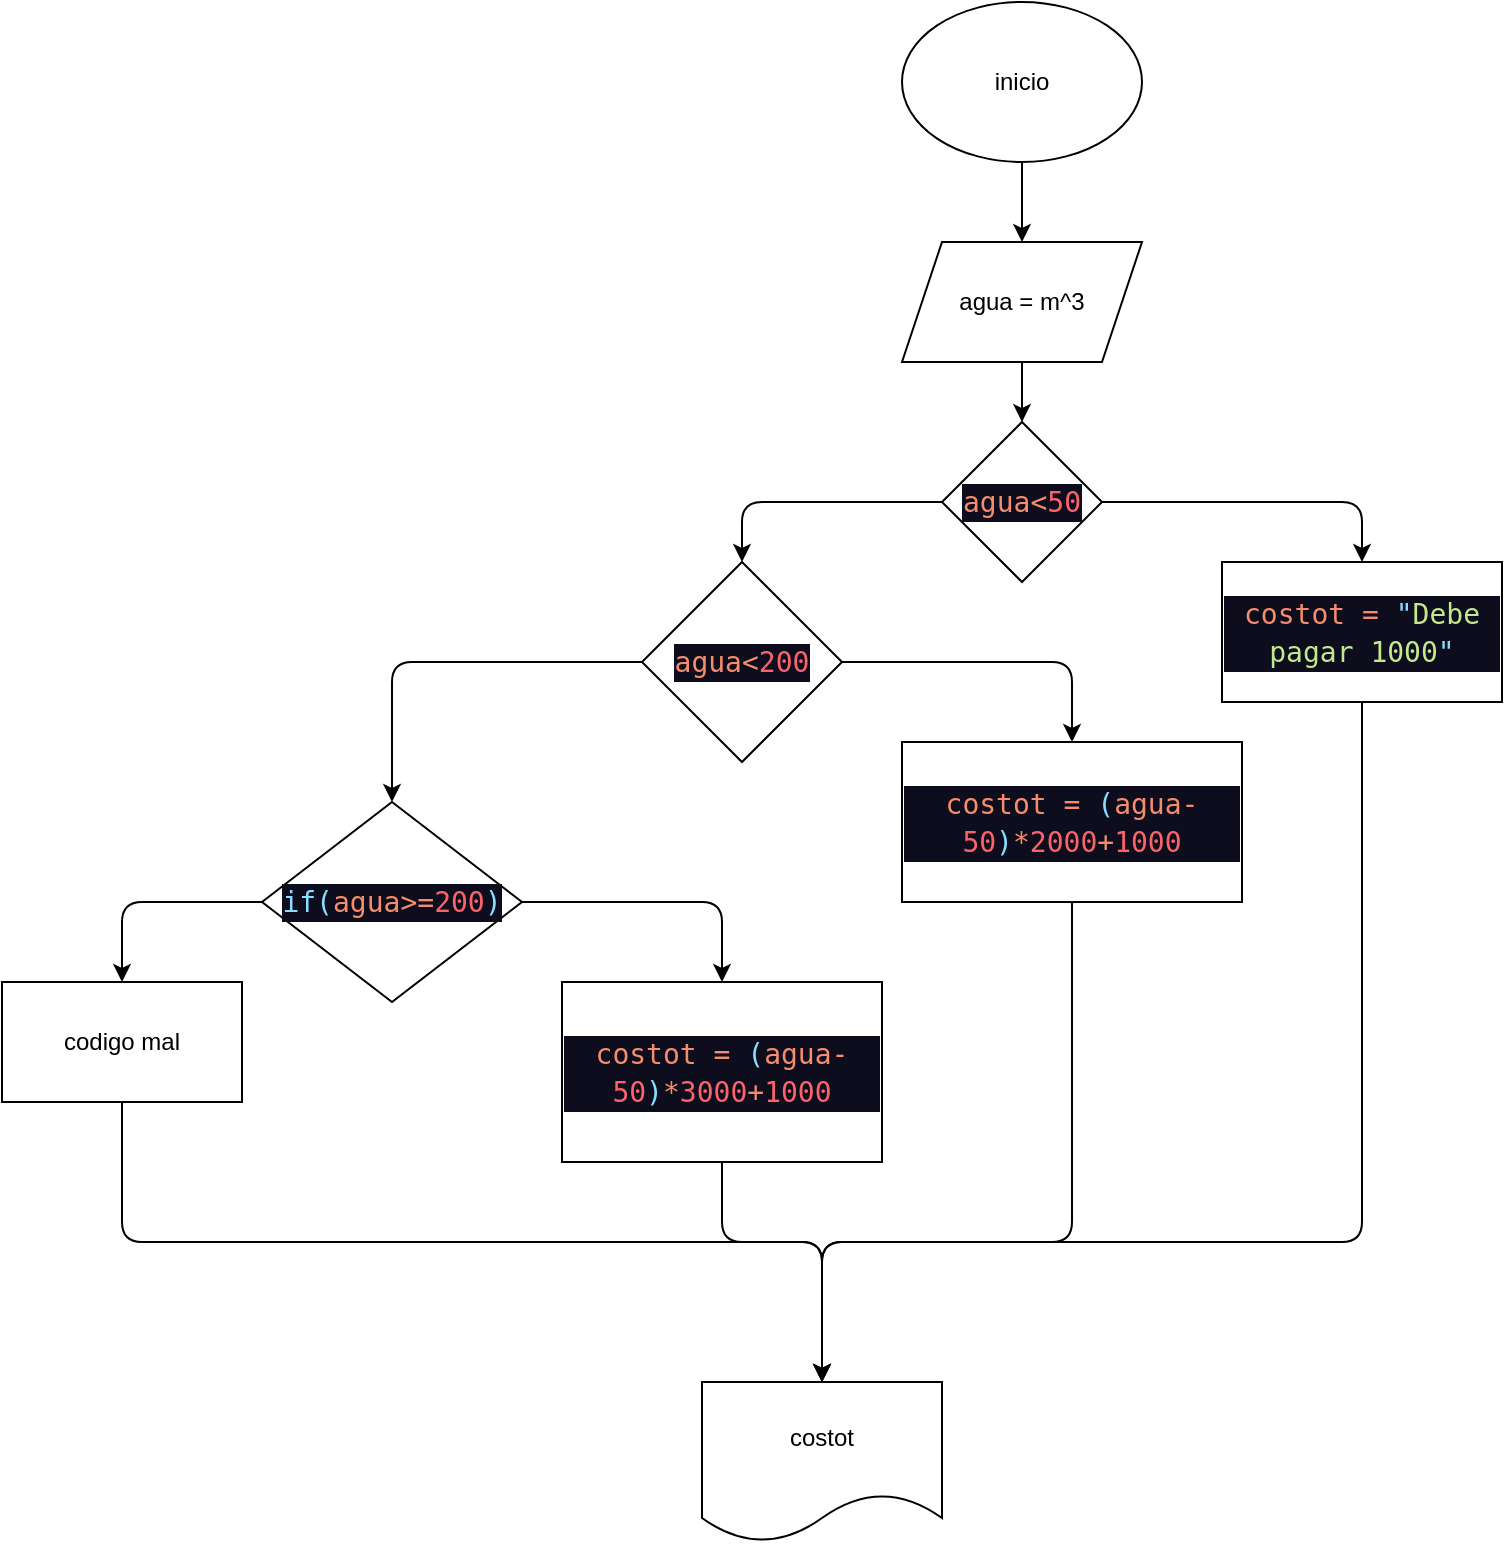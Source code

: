 <mxfile>
    <diagram id="h41tIg1SNWZWPz2I5nP0" name="Page-1">
        <mxGraphModel dx="1190" dy="264" grid="1" gridSize="10" guides="1" tooltips="1" connect="1" arrows="1" fold="1" page="1" pageScale="1" pageWidth="850" pageHeight="1100" math="0" shadow="0">
            <root>
                <mxCell id="0"/>
                <mxCell id="1" parent="0"/>
                <mxCell id="4" value="" style="edgeStyle=none;html=1;" edge="1" parent="1" source="2" target="3">
                    <mxGeometry relative="1" as="geometry"/>
                </mxCell>
                <mxCell id="2" value="inicio" style="ellipse;whiteSpace=wrap;html=1;" vertex="1" parent="1">
                    <mxGeometry x="260" y="70" width="120" height="80" as="geometry"/>
                </mxCell>
                <mxCell id="6" value="" style="edgeStyle=none;html=1;" edge="1" parent="1" source="3" target="5">
                    <mxGeometry relative="1" as="geometry"/>
                </mxCell>
                <mxCell id="3" value="agua = m^3" style="shape=parallelogram;perimeter=parallelogramPerimeter;whiteSpace=wrap;html=1;fixedSize=1;" vertex="1" parent="1">
                    <mxGeometry x="260" y="190" width="120" height="60" as="geometry"/>
                </mxCell>
                <mxCell id="8" value="" style="edgeStyle=none;html=1;" edge="1" parent="1" source="5" target="7">
                    <mxGeometry relative="1" as="geometry">
                        <Array as="points">
                            <mxPoint x="490" y="320"/>
                        </Array>
                    </mxGeometry>
                </mxCell>
                <mxCell id="25" style="edgeStyle=none;html=1;exitX=0;exitY=0.5;exitDx=0;exitDy=0;entryX=0.5;entryY=0;entryDx=0;entryDy=0;" edge="1" parent="1" source="5" target="9">
                    <mxGeometry relative="1" as="geometry">
                        <Array as="points">
                            <mxPoint x="180" y="320"/>
                        </Array>
                    </mxGeometry>
                </mxCell>
                <mxCell id="5" value="&lt;div style=&quot;color: rgb(255, 255, 255); background-color: rgb(13, 13, 29); font-family: &amp;quot;Droid Sans Mono&amp;quot;, &amp;quot;monospace&amp;quot;, monospace; font-size: 14px; line-height: 19px;&quot;&gt;&lt;span style=&quot;color: #f78c6c;&quot;&gt;agua&amp;lt;&lt;/span&gt;&lt;span style=&quot;color: #fc626a;&quot;&gt;50&lt;/span&gt;&lt;/div&gt;" style="rhombus;whiteSpace=wrap;html=1;" vertex="1" parent="1">
                    <mxGeometry x="280" y="280" width="80" height="80" as="geometry"/>
                </mxCell>
                <mxCell id="32" style="edgeStyle=none;html=1;entryX=0.5;entryY=0;entryDx=0;entryDy=0;" edge="1" parent="1" source="7" target="28">
                    <mxGeometry relative="1" as="geometry">
                        <Array as="points">
                            <mxPoint x="490" y="690"/>
                            <mxPoint x="220" y="690"/>
                        </Array>
                    </mxGeometry>
                </mxCell>
                <mxCell id="7" value="&lt;div style=&quot;color: rgb(255, 255, 255); background-color: rgb(13, 13, 29); font-family: &amp;quot;Droid Sans Mono&amp;quot;, &amp;quot;monospace&amp;quot;, monospace; font-size: 14px; line-height: 19px;&quot;&gt;&lt;span style=&quot;color: #f78c6c;&quot;&gt;costot = &lt;/span&gt;&lt;span style=&quot;color: #89ddff;&quot;&gt;&quot;&lt;/span&gt;&lt;span style=&quot;color: #c3e88d;&quot;&gt;Debe pagar 1000&lt;/span&gt;&lt;span style=&quot;color: #89ddff;&quot;&gt;&quot;&lt;/span&gt;&lt;/div&gt;" style="whiteSpace=wrap;html=1;" vertex="1" parent="1">
                    <mxGeometry x="420" y="350" width="140" height="70" as="geometry"/>
                </mxCell>
                <mxCell id="18" value="" style="edgeStyle=none;html=1;" edge="1" parent="1" source="9" target="17">
                    <mxGeometry relative="1" as="geometry">
                        <Array as="points">
                            <mxPoint x="345" y="400"/>
                        </Array>
                    </mxGeometry>
                </mxCell>
                <mxCell id="20" value="" style="edgeStyle=none;html=1;" edge="1" parent="1" source="9" target="19">
                    <mxGeometry relative="1" as="geometry">
                        <Array as="points">
                            <mxPoint x="5" y="400"/>
                        </Array>
                    </mxGeometry>
                </mxCell>
                <mxCell id="9" value="&lt;div style=&quot;color: rgb(255, 255, 255); background-color: rgb(13, 13, 29); font-family: &amp;quot;Droid Sans Mono&amp;quot;, &amp;quot;monospace&amp;quot;, monospace; font-size: 14px; line-height: 19px;&quot;&gt;&lt;div style=&quot;line-height: 19px;&quot;&gt;&lt;span style=&quot;color: #f78c6c;&quot;&gt;agua&amp;lt;&lt;/span&gt;&lt;span style=&quot;color: #fc626a;&quot;&gt;200&lt;/span&gt;&lt;/div&gt;&lt;/div&gt;" style="rhombus;whiteSpace=wrap;html=1;" vertex="1" parent="1">
                    <mxGeometry x="130" y="350" width="100" height="100" as="geometry"/>
                </mxCell>
                <mxCell id="31" style="edgeStyle=none;html=1;entryX=0.5;entryY=0;entryDx=0;entryDy=0;" edge="1" parent="1" source="17" target="28">
                    <mxGeometry relative="1" as="geometry">
                        <Array as="points">
                            <mxPoint x="345" y="690"/>
                            <mxPoint x="220" y="690"/>
                        </Array>
                    </mxGeometry>
                </mxCell>
                <mxCell id="17" value="&lt;div style=&quot;color: rgb(255, 255, 255); background-color: rgb(13, 13, 29); font-family: &amp;quot;Droid Sans Mono&amp;quot;, &amp;quot;monospace&amp;quot;, monospace; font-weight: normal; font-size: 14px; line-height: 19px;&quot;&gt;&lt;div&gt;&lt;span style=&quot;color: #f78c6c;&quot;&gt;costot = &lt;/span&gt;&lt;span style=&quot;color: #89ddff;&quot;&gt;(&lt;/span&gt;&lt;span style=&quot;color: #f78c6c;&quot;&gt;agua-&lt;/span&gt;&lt;span style=&quot;color: #fc626a;&quot;&gt;50&lt;/span&gt;&lt;span style=&quot;color: #89ddff;&quot;&gt;)&lt;/span&gt;&lt;span style=&quot;color: #f78c6c;&quot;&gt;*&lt;/span&gt;&lt;span style=&quot;color: #fc626a;&quot;&gt;2000&lt;/span&gt;&lt;span style=&quot;color: #f78c6c;&quot;&gt;+&lt;/span&gt;&lt;span style=&quot;color: #fc626a;&quot;&gt;1000&lt;/span&gt;&lt;/div&gt;&lt;/div&gt;" style="whiteSpace=wrap;html=1;" vertex="1" parent="1">
                    <mxGeometry x="260" y="440" width="170" height="80" as="geometry"/>
                </mxCell>
                <mxCell id="22" value="" style="edgeStyle=none;html=1;" edge="1" parent="1" source="19" target="21">
                    <mxGeometry relative="1" as="geometry">
                        <Array as="points">
                            <mxPoint x="170" y="520"/>
                        </Array>
                    </mxGeometry>
                </mxCell>
                <mxCell id="24" value="" style="edgeStyle=none;html=1;" edge="1" parent="1" source="19" target="23">
                    <mxGeometry relative="1" as="geometry">
                        <Array as="points">
                            <mxPoint x="-130" y="520"/>
                        </Array>
                    </mxGeometry>
                </mxCell>
                <mxCell id="19" value="&lt;div style=&quot;color: rgb(255, 255, 255); background-color: rgb(13, 13, 29); font-family: &amp;quot;Droid Sans Mono&amp;quot;, &amp;quot;monospace&amp;quot;, monospace; font-size: 14px; line-height: 19px;&quot;&gt;&lt;span style=&quot;color: #89ddff;&quot;&gt;if(&lt;/span&gt;&lt;span style=&quot;color: #f78c6c;&quot;&gt;agua&amp;gt;=&lt;/span&gt;&lt;span style=&quot;color: #fc626a;&quot;&gt;200&lt;/span&gt;&lt;span style=&quot;color: #89ddff;&quot;&gt;)&lt;/span&gt;&lt;/div&gt;" style="rhombus;whiteSpace=wrap;html=1;" vertex="1" parent="1">
                    <mxGeometry x="-60" y="470" width="130" height="100" as="geometry"/>
                </mxCell>
                <mxCell id="30" style="edgeStyle=none;html=1;entryX=0.5;entryY=0;entryDx=0;entryDy=0;" edge="1" parent="1" source="21" target="28">
                    <mxGeometry relative="1" as="geometry">
                        <Array as="points">
                            <mxPoint x="170" y="690"/>
                            <mxPoint x="220" y="690"/>
                        </Array>
                    </mxGeometry>
                </mxCell>
                <mxCell id="21" value="&lt;div style=&quot;color: rgb(255, 255, 255); background-color: rgb(13, 13, 29); font-family: &amp;quot;Droid Sans Mono&amp;quot;, &amp;quot;monospace&amp;quot;, monospace; font-weight: normal; font-size: 14px; line-height: 19px;&quot;&gt;&lt;div&gt;&lt;span style=&quot;color: #f78c6c;&quot;&gt;costot = &lt;/span&gt;&lt;span style=&quot;color: #89ddff;&quot;&gt;(&lt;/span&gt;&lt;span style=&quot;color: #f78c6c;&quot;&gt;agua-&lt;/span&gt;&lt;span style=&quot;color: #fc626a;&quot;&gt;50&lt;/span&gt;&lt;span style=&quot;color: #89ddff;&quot;&gt;)&lt;/span&gt;&lt;span style=&quot;color: #f78c6c;&quot;&gt;*&lt;/span&gt;&lt;span style=&quot;color: #fc626a;&quot;&gt;3000&lt;/span&gt;&lt;span style=&quot;color: #f78c6c;&quot;&gt;+&lt;/span&gt;&lt;span style=&quot;color: #fc626a;&quot;&gt;1000&lt;/span&gt;&lt;/div&gt;&lt;/div&gt;" style="whiteSpace=wrap;html=1;" vertex="1" parent="1">
                    <mxGeometry x="90" y="560" width="160" height="90" as="geometry"/>
                </mxCell>
                <mxCell id="29" style="edgeStyle=none;html=1;entryX=0.5;entryY=0;entryDx=0;entryDy=0;" edge="1" parent="1" source="23" target="28">
                    <mxGeometry relative="1" as="geometry">
                        <Array as="points">
                            <mxPoint x="-130" y="690"/>
                            <mxPoint x="220" y="690"/>
                        </Array>
                    </mxGeometry>
                </mxCell>
                <mxCell id="23" value="codigo mal" style="whiteSpace=wrap;html=1;" vertex="1" parent="1">
                    <mxGeometry x="-190" y="560" width="120" height="60" as="geometry"/>
                </mxCell>
                <mxCell id="28" value="costot" style="shape=document;whiteSpace=wrap;html=1;boundedLbl=1;" vertex="1" parent="1">
                    <mxGeometry x="160" y="760" width="120" height="80" as="geometry"/>
                </mxCell>
            </root>
        </mxGraphModel>
    </diagram>
</mxfile>